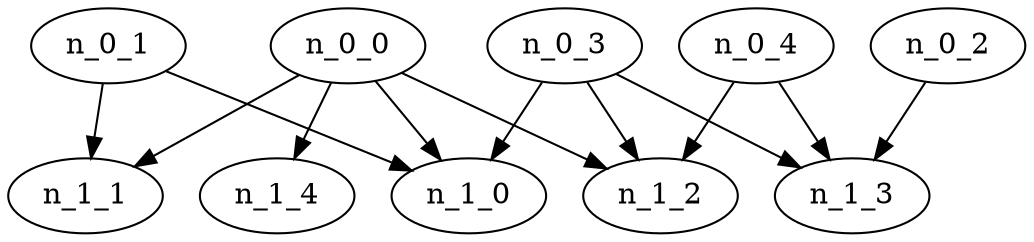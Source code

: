 /* Created by layeredDag.awk: name = ex_10, edge_probability = 0.500000, seed = 1 */

digraph ex_10 {
  n_0_0 -> n_1_0;
  n_0_1 -> n_1_0;
  n_0_3 -> n_1_0;
  n_0_0 -> n_1_1;
  n_0_1 -> n_1_1;
  n_0_0 -> n_1_2;
  n_0_3 -> n_1_2;
  n_0_4 -> n_1_2;
  n_0_2 -> n_1_3;
  n_0_3 -> n_1_3;
  n_0_4 -> n_1_3;
  n_0_0 -> n_1_4;
}
